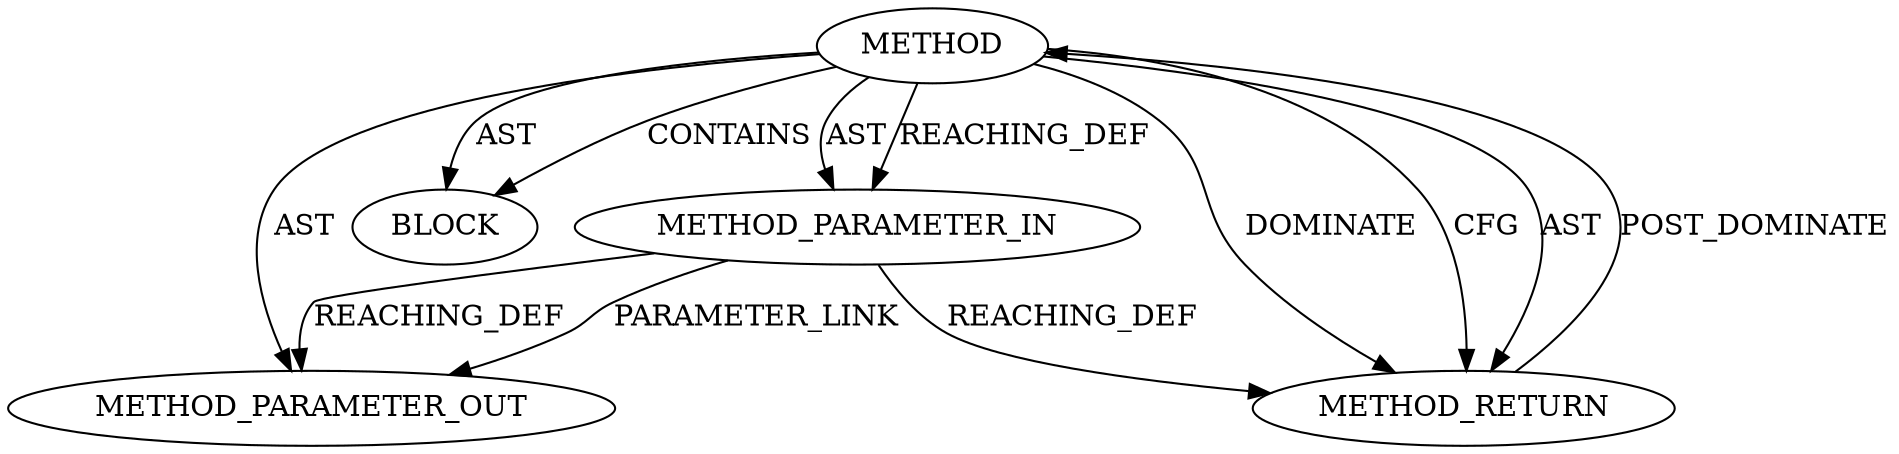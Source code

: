 digraph {
  12761 [label=METHOD AST_PARENT_TYPE="NAMESPACE_BLOCK" AST_PARENT_FULL_NAME="<global>" ORDER=0 CODE="<empty>" FULL_NAME="ceph_addr_is_blank" IS_EXTERNAL=true FILENAME="<empty>" SIGNATURE="" NAME="ceph_addr_is_blank"]
  13532 [label=METHOD_PARAMETER_OUT ORDER=1 CODE="p1" IS_VARIADIC=false TYPE_FULL_NAME="ANY" EVALUATION_STRATEGY="BY_VALUE" INDEX=1 NAME="p1"]
  12763 [label=BLOCK ORDER=1 ARGUMENT_INDEX=1 CODE="<empty>" TYPE_FULL_NAME="ANY"]
  12762 [label=METHOD_PARAMETER_IN ORDER=1 CODE="p1" IS_VARIADIC=false TYPE_FULL_NAME="ANY" EVALUATION_STRATEGY="BY_VALUE" INDEX=1 NAME="p1"]
  12764 [label=METHOD_RETURN ORDER=2 CODE="RET" TYPE_FULL_NAME="ANY" EVALUATION_STRATEGY="BY_VALUE"]
  12762 -> 13532 [label=REACHING_DEF VARIABLE="p1"]
  12761 -> 12762 [label=AST ]
  12761 -> 13532 [label=AST ]
  12761 -> 12762 [label=REACHING_DEF VARIABLE=""]
  12761 -> 12764 [label=DOMINATE ]
  12762 -> 12764 [label=REACHING_DEF VARIABLE="p1"]
  12761 -> 12764 [label=CFG ]
  12762 -> 13532 [label=PARAMETER_LINK ]
  12761 -> 12764 [label=AST ]
  12764 -> 12761 [label=POST_DOMINATE ]
  12761 -> 12763 [label=AST ]
  12761 -> 12763 [label=CONTAINS ]
}
